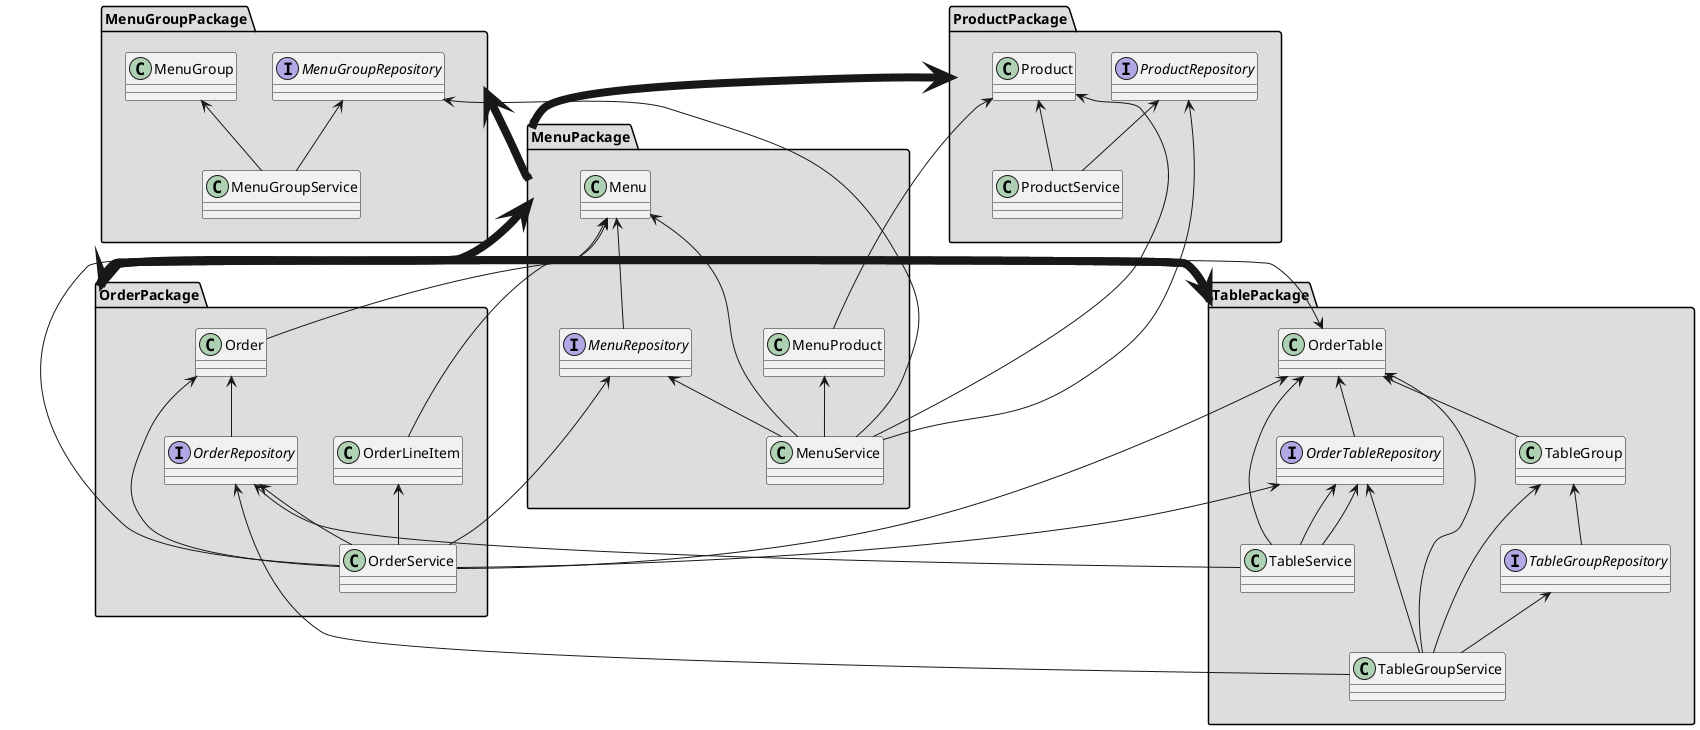 @startuml
package MenuPackage #DDDDDD {
  class MenuService
  class Menu
  class MenuProduct
  interface MenuRepository
}
package MenuGroupPackage #DDDDDD {
  class MenuGroupService
  class MenuGroup
  interface MenuGroupRepository
}
package OrderPackage #DDDDDD {
  class OrderService
  class Order
  class OrderLineItem
  interface OrderRepository
}
package ProductPackage #DDDDDD {
  class ProductService
  class Product
  interface ProductRepository
}
package TablePackage #DDDDDD {
  class TableService
  class TableGroupService
  class OrderTable
  class TableGroup
  interface OrderTableRepository
  interface TableGroupRepository
}

  ProductPackage <-[thickness=8]- MenuPackage
  MenuGroupPackage <-[thickness=8]- MenuPackage
  MenuPackage <-[thickness=8]- OrderPackage
  TablePackage <-[thickness=8]- OrderPackage
  OrderPackage <-[thickness=8]- TablePackage


  Menu <-- MenuService
  'MenuGroup <-- MenuService
  MenuGroupRepository <-- MenuService
  MenuProduct <-- MenuService
  MenuRepository <-- MenuService
  Product <-- MenuService
  ProductRepository <-- MenuService

  'MenuGroup <-- Menu

  Product <-- MenuProduct

  MenuGroup <-- MenuGroupService
  MenuGroupRepository <-- MenuGroupService

  OrderTable <-- Order
  Menu <-- OrderLineItem

  Menu <-- OrderService
  MenuRepository <-- OrderService
  Order <-- OrderService
  OrderLineItem <-- OrderService
  OrderRepository <-- OrderService
  OrderTable <-- OrderService
  OrderTableRepository <-- OrderService

  Product <-- ProductService
  ProductRepository <-- ProductService

  OrderTable <-- TableGroup

  OrderRepository <-- TableGroupService
  OrderTable <-- TableGroupService
  OrderTableRepository <-- TableGroupService
  TableGroup <-- TableGroupService
  TableGroupRepository <-- TableGroupService

  OrderRepository <-- TableService
  OrderTable <-- TableService
  OrderTableRepository <-- TableService

  TableGroup <-- TableGroupRepository
  Order <-- OrderRepository
  Menu <-- MenuRepository
  OrderTableRepository <-- TableService
  OrderTable <-- OrderTableRepository
@enduml